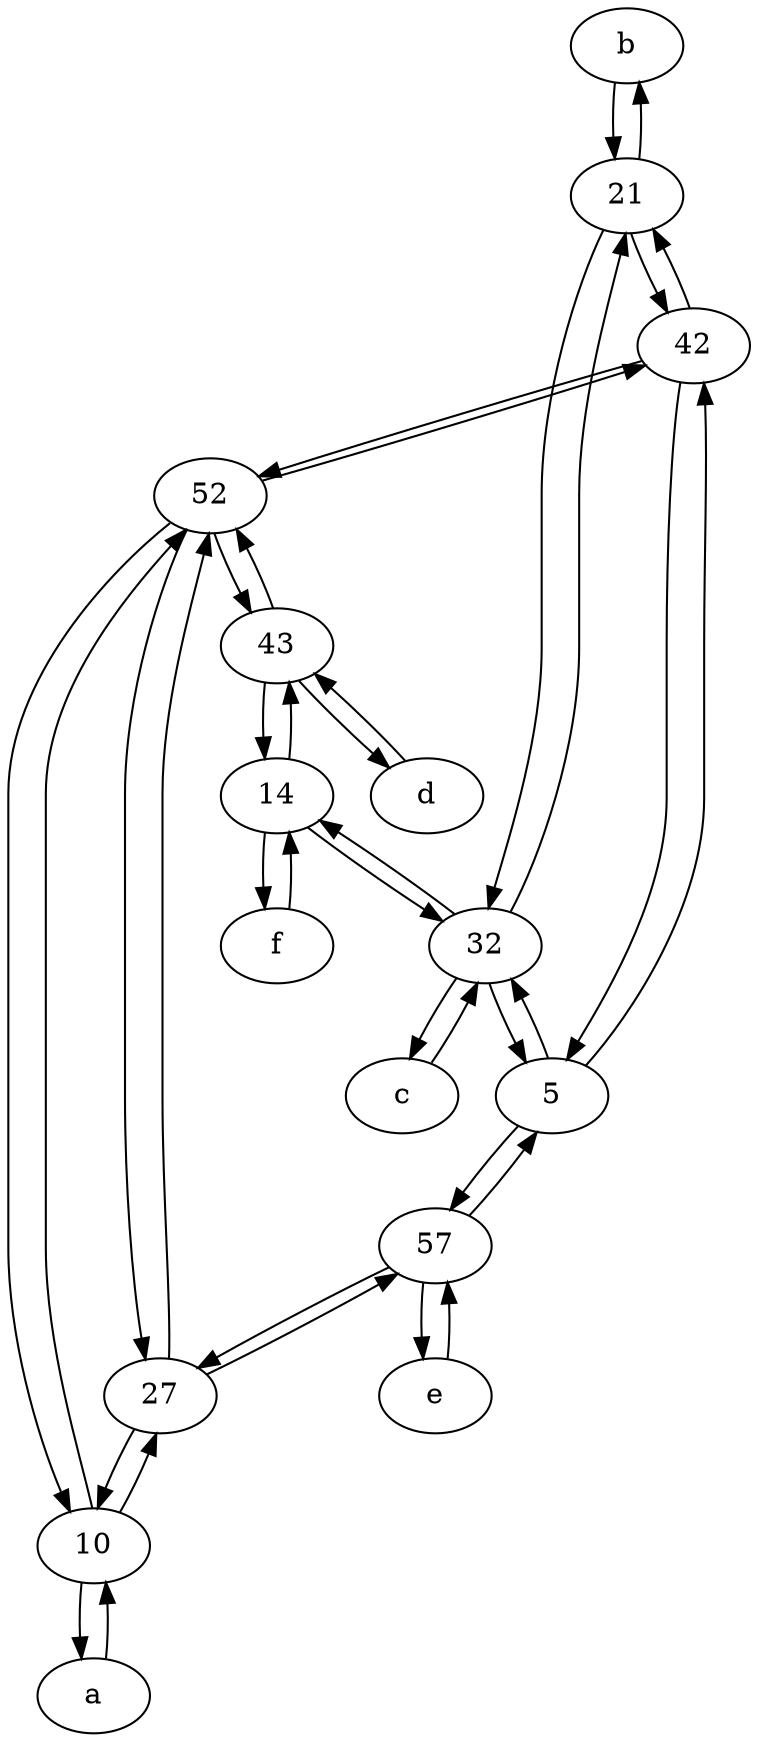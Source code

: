 digraph  {
	b [pos="50,20!"];
	a [pos="40,10!"];
	52;
	c [pos="20,10!"];
	57;
	f [pos="15,45!"];
	e [pos="30,50!"];
	d [pos="20,30!"];
	32;
	42;
	14;
	5;
	10;
	27;
	21;
	43;
	42 -> 21;
	d -> 43;
	32 -> 14;
	32 -> 5;
	10 -> a;
	52 -> 43;
	52 -> 42;
	14 -> f;
	42 -> 5;
	10 -> 27;
	c -> 32;
	21 -> 42;
	52 -> 10;
	14 -> 32;
	5 -> 32;
	5 -> 57;
	10 -> 52;
	57 -> 27;
	27 -> 10;
	43 -> d;
	57 -> e;
	52 -> 27;
	42 -> 52;
	43 -> 14;
	32 -> 21;
	f -> 14;
	a -> 10;
	e -> 57;
	27 -> 52;
	21 -> b;
	14 -> 43;
	57 -> 5;
	5 -> 42;
	b -> 21;
	27 -> 57;
	21 -> 32;
	32 -> c;
	43 -> 52;

	}